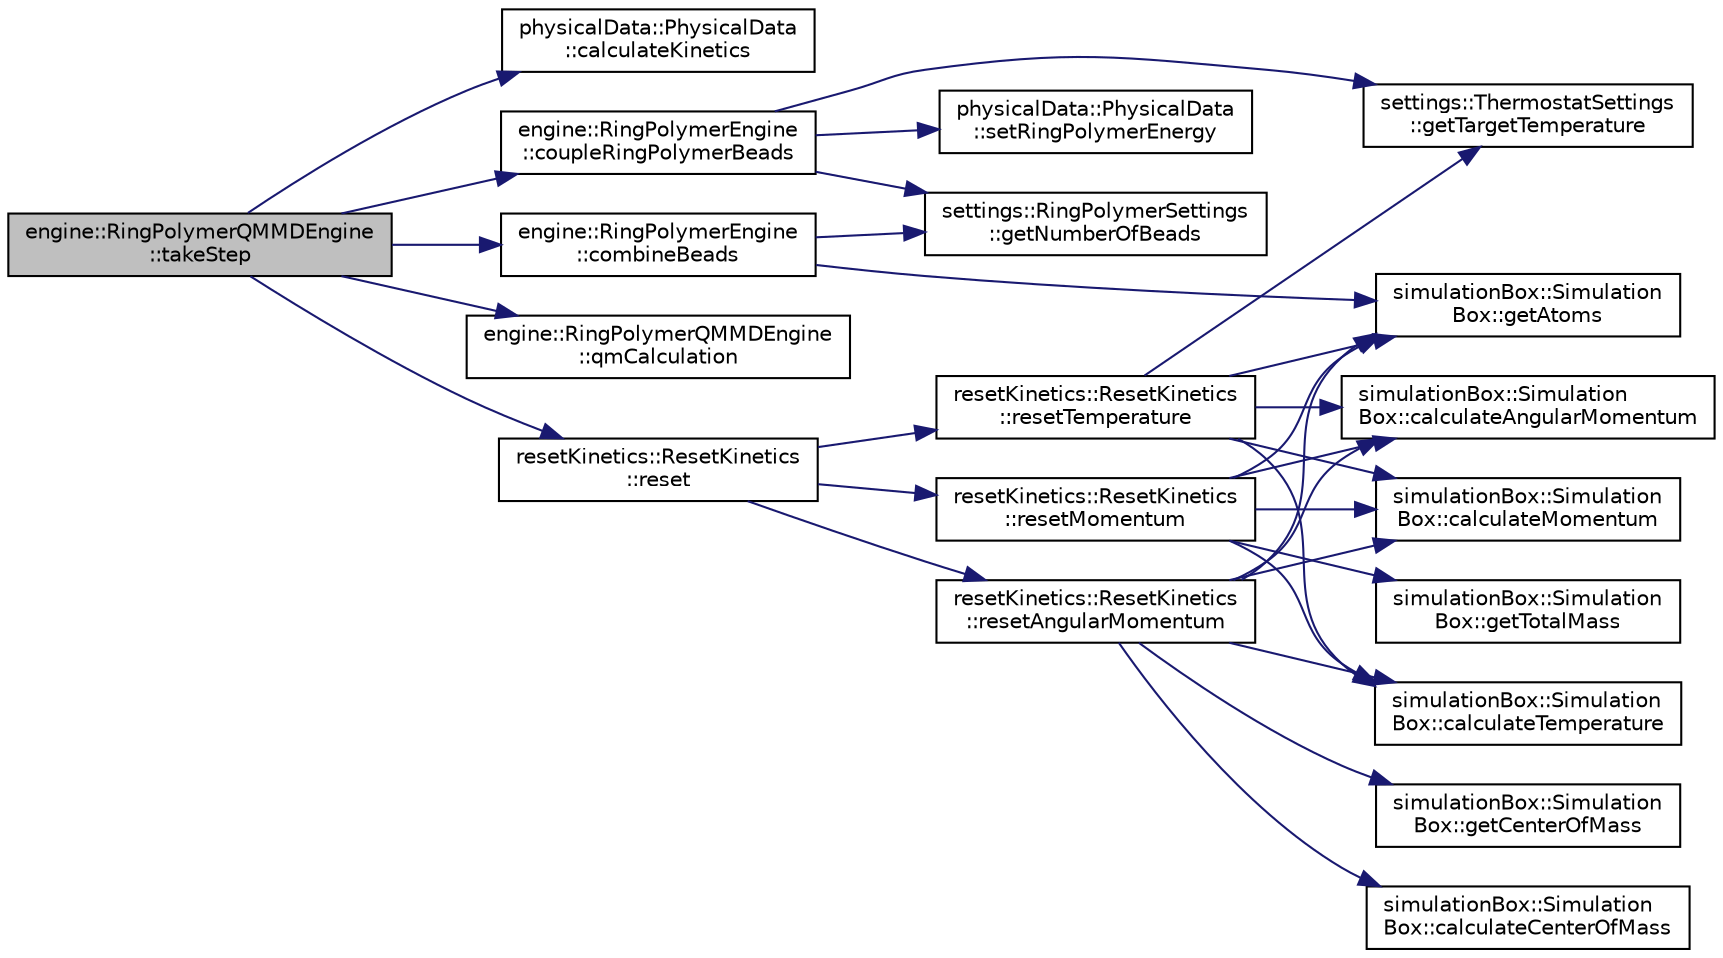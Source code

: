 digraph "engine::RingPolymerQMMDEngine::takeStep"
{
 // LATEX_PDF_SIZE
  edge [fontname="Helvetica",fontsize="10",labelfontname="Helvetica",labelfontsize="10"];
  node [fontname="Helvetica",fontsize="10",shape=record];
  rankdir="LR";
  Node1 [label="engine::RingPolymerQMMDEngine\l::takeStep",height=0.2,width=0.4,color="black", fillcolor="grey75", style="filled", fontcolor="black",tooltip="Takes one step in a ring polymer QM MD simulation."];
  Node1 -> Node2 [color="midnightblue",fontsize="10",style="solid",fontname="Helvetica"];
  Node2 [label="physicalData::PhysicalData\l::calculateKinetics",height=0.2,width=0.4,color="black", fillcolor="white", style="filled",URL="$classphysicalData_1_1PhysicalData.html#a474b04e9a44df970f5edf313a00a5c40",tooltip="Calculates kinetic energy and momentum of the system."];
  Node1 -> Node3 [color="midnightblue",fontsize="10",style="solid",fontname="Helvetica"];
  Node3 [label="engine::RingPolymerEngine\l::combineBeads",height=0.2,width=0.4,color="black", fillcolor="white", style="filled",URL="$classengine_1_1RingPolymerEngine.html#a07f4f399c1a62fd45e2f0ef14058719a",tooltip="combining all beads into one simulation box"];
  Node3 -> Node4 [color="midnightblue",fontsize="10",style="solid",fontname="Helvetica"];
  Node4 [label="simulationBox::Simulation\lBox::getAtoms",height=0.2,width=0.4,color="black", fillcolor="white", style="filled",URL="$classsimulationBox_1_1SimulationBox.html#aa80269754e2fc5761e610c7a8bf99b23",tooltip=" "];
  Node3 -> Node5 [color="midnightblue",fontsize="10",style="solid",fontname="Helvetica"];
  Node5 [label="settings::RingPolymerSettings\l::getNumberOfBeads",height=0.2,width=0.4,color="black", fillcolor="white", style="filled",URL="$classsettings_1_1RingPolymerSettings.html#a533e679cc70a74bb935fde57ed96982a",tooltip=" "];
  Node1 -> Node6 [color="midnightblue",fontsize="10",style="solid",fontname="Helvetica"];
  Node6 [label="engine::RingPolymerEngine\l::coupleRingPolymerBeads",height=0.2,width=0.4,color="black", fillcolor="white", style="filled",URL="$classengine_1_1RingPolymerEngine.html#a4d3620c0205bf240dca3995d0277310d",tooltip="coupling step of ring polymers"];
  Node6 -> Node5 [color="midnightblue",fontsize="10",style="solid",fontname="Helvetica"];
  Node6 -> Node7 [color="midnightblue",fontsize="10",style="solid",fontname="Helvetica"];
  Node7 [label="settings::ThermostatSettings\l::getTargetTemperature",height=0.2,width=0.4,color="black", fillcolor="white", style="filled",URL="$classsettings_1_1ThermostatSettings.html#af42d97851263a47d70ccd20e62744be3",tooltip=" "];
  Node6 -> Node8 [color="midnightblue",fontsize="10",style="solid",fontname="Helvetica"];
  Node8 [label="physicalData::PhysicalData\l::setRingPolymerEnergy",height=0.2,width=0.4,color="black", fillcolor="white", style="filled",URL="$classphysicalData_1_1PhysicalData.html#ac76c84c212d99b2852668b82d47ff81c",tooltip=" "];
  Node1 -> Node9 [color="midnightblue",fontsize="10",style="solid",fontname="Helvetica"];
  Node9 [label="engine::RingPolymerQMMDEngine\l::qmCalculation",height=0.2,width=0.4,color="black", fillcolor="white", style="filled",URL="$classengine_1_1RingPolymerQMMDEngine.html#a9c591e842f3ba17756998e935b17f080",tooltip=" "];
  Node1 -> Node10 [color="midnightblue",fontsize="10",style="solid",fontname="Helvetica"];
  Node10 [label="resetKinetics::ResetKinetics\l::reset",height=0.2,width=0.4,color="black", fillcolor="white", style="filled",URL="$classresetKinetics_1_1ResetKinetics.html#a8aa3edd2e77cbbf734575d486e309e80",tooltip="checks to reset angular momentum"];
  Node10 -> Node11 [color="midnightblue",fontsize="10",style="solid",fontname="Helvetica"];
  Node11 [label="resetKinetics::ResetKinetics\l::resetAngularMomentum",height=0.2,width=0.4,color="black", fillcolor="white", style="filled",URL="$classresetKinetics_1_1ResetKinetics.html#a561473679f9c7fe1db86706319ee0b11",tooltip="reset the angular momentum of the system"];
  Node11 -> Node12 [color="midnightblue",fontsize="10",style="solid",fontname="Helvetica"];
  Node12 [label="simulationBox::Simulation\lBox::calculateAngularMomentum",height=0.2,width=0.4,color="black", fillcolor="white", style="filled",URL="$classsimulationBox_1_1SimulationBox.html#a8c9fe53e7164bfdc10adec076f622b45",tooltip="calculate angular momentum of simulationBox"];
  Node11 -> Node13 [color="midnightblue",fontsize="10",style="solid",fontname="Helvetica"];
  Node13 [label="simulationBox::Simulation\lBox::calculateCenterOfMass",height=0.2,width=0.4,color="black", fillcolor="white", style="filled",URL="$classsimulationBox_1_1SimulationBox.html#a247b3d541829cd8d3e08d077a068f99f",tooltip="calculate center of mass of simulationBox"];
  Node11 -> Node14 [color="midnightblue",fontsize="10",style="solid",fontname="Helvetica"];
  Node14 [label="simulationBox::Simulation\lBox::calculateMomentum",height=0.2,width=0.4,color="black", fillcolor="white", style="filled",URL="$classsimulationBox_1_1SimulationBox.html#a4c6cdc3ac6e185abe9180ee97f866bbf",tooltip="calculate momentum of simulationBox"];
  Node11 -> Node15 [color="midnightblue",fontsize="10",style="solid",fontname="Helvetica"];
  Node15 [label="simulationBox::Simulation\lBox::calculateTemperature",height=0.2,width=0.4,color="black", fillcolor="white", style="filled",URL="$classsimulationBox_1_1SimulationBox.html#a18a88ef0021e8ecd4b227aa5edf0a97c",tooltip="calculate temperature of simulationBox"];
  Node11 -> Node4 [color="midnightblue",fontsize="10",style="solid",fontname="Helvetica"];
  Node11 -> Node16 [color="midnightblue",fontsize="10",style="solid",fontname="Helvetica"];
  Node16 [label="simulationBox::Simulation\lBox::getCenterOfMass",height=0.2,width=0.4,color="black", fillcolor="white", style="filled",URL="$classsimulationBox_1_1SimulationBox.html#a376403d494e29e0db1630133632302fb",tooltip=" "];
  Node10 -> Node17 [color="midnightblue",fontsize="10",style="solid",fontname="Helvetica"];
  Node17 [label="resetKinetics::ResetKinetics\l::resetMomentum",height=0.2,width=0.4,color="black", fillcolor="white", style="filled",URL="$classresetKinetics_1_1ResetKinetics.html#afca1b280ad97f2c4c44c2c601e343745",tooltip="reset the momentum of the system"];
  Node17 -> Node12 [color="midnightblue",fontsize="10",style="solid",fontname="Helvetica"];
  Node17 -> Node14 [color="midnightblue",fontsize="10",style="solid",fontname="Helvetica"];
  Node17 -> Node15 [color="midnightblue",fontsize="10",style="solid",fontname="Helvetica"];
  Node17 -> Node4 [color="midnightblue",fontsize="10",style="solid",fontname="Helvetica"];
  Node17 -> Node18 [color="midnightblue",fontsize="10",style="solid",fontname="Helvetica"];
  Node18 [label="simulationBox::Simulation\lBox::getTotalMass",height=0.2,width=0.4,color="black", fillcolor="white", style="filled",URL="$classsimulationBox_1_1SimulationBox.html#a2a1667453c83755b6a4d2fc05333fb36",tooltip=" "];
  Node10 -> Node19 [color="midnightblue",fontsize="10",style="solid",fontname="Helvetica"];
  Node19 [label="resetKinetics::ResetKinetics\l::resetTemperature",height=0.2,width=0.4,color="black", fillcolor="white", style="filled",URL="$classresetKinetics_1_1ResetKinetics.html#a4097841c8f4b543b1309638b9a2419a5",tooltip="reset the temperature of the system - hard scaling"];
  Node19 -> Node12 [color="midnightblue",fontsize="10",style="solid",fontname="Helvetica"];
  Node19 -> Node14 [color="midnightblue",fontsize="10",style="solid",fontname="Helvetica"];
  Node19 -> Node15 [color="midnightblue",fontsize="10",style="solid",fontname="Helvetica"];
  Node19 -> Node4 [color="midnightblue",fontsize="10",style="solid",fontname="Helvetica"];
  Node19 -> Node7 [color="midnightblue",fontsize="10",style="solid",fontname="Helvetica"];
}
